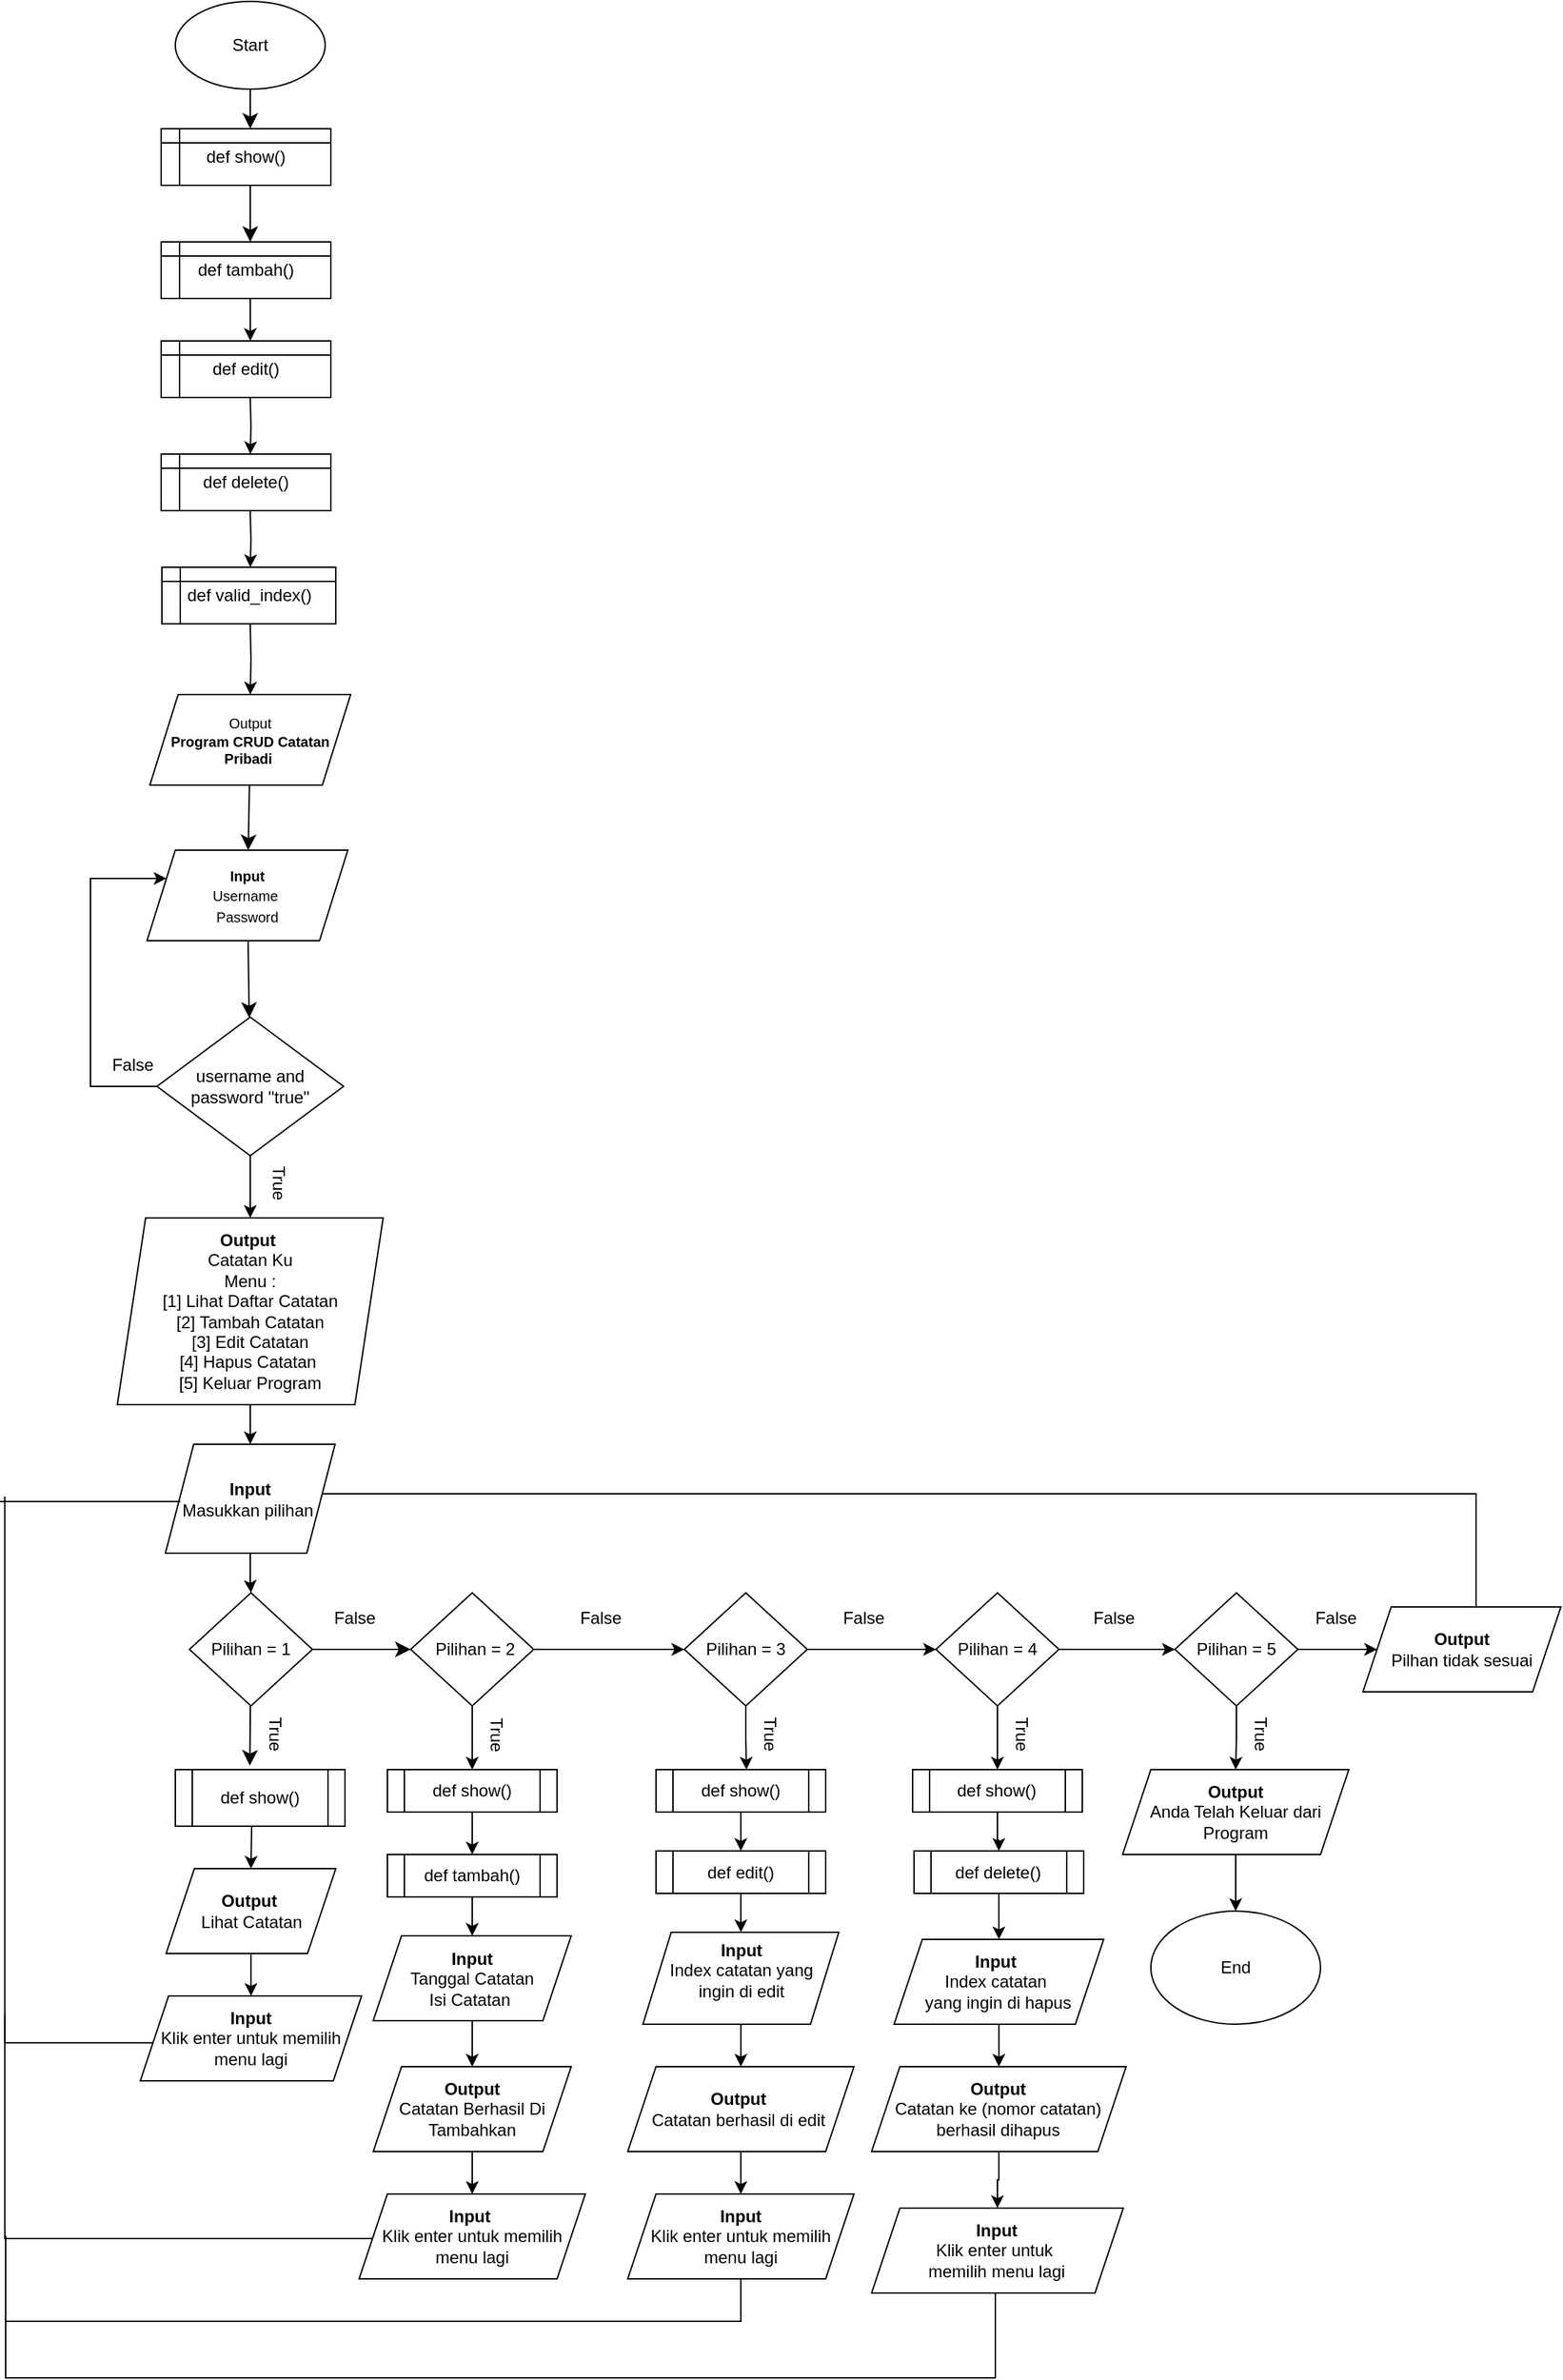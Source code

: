 <mxfile version="24.7.8">
  <diagram name="Halaman-1" id="aoqG2UJsjmu9qE-R1NFX">
    <mxGraphModel dx="1220" dy="1987" grid="1" gridSize="10" guides="1" tooltips="1" connect="1" arrows="1" fold="1" page="1" pageScale="1" pageWidth="827" pageHeight="1169" math="0" shadow="0">
      <root>
        <mxCell id="0" />
        <mxCell id="1" parent="0" />
        <mxCell id="QvUUkNCLXhxBll5FFId4-80" value="" style="shape=partialRectangle;whiteSpace=wrap;html=1;top=0;left=0;fillColor=none;" vertex="1" parent="1">
          <mxGeometry x="80" y="1060" width="700" height="100" as="geometry" />
        </mxCell>
        <mxCell id="QvUUkNCLXhxBll5FFId4-79" value="" style="shape=partialRectangle;whiteSpace=wrap;html=1;top=0;left=0;fillColor=none;" vertex="1" parent="1">
          <mxGeometry x="80" y="1060" width="520" height="60" as="geometry" />
        </mxCell>
        <mxCell id="QvUUkNCLXhxBll5FFId4-66" value="" style="shape=partialRectangle;whiteSpace=wrap;html=1;bottom=0;right=0;fillColor=none;rotation=-90;" vertex="1" parent="1">
          <mxGeometry x="-58.21" y="675.08" width="385.61" height="110.47" as="geometry" />
        </mxCell>
        <mxCell id="QvUUkNCLXhxBll5FFId4-76" value="" style="shape=partialRectangle;whiteSpace=wrap;html=1;top=0;left=0;fillColor=none;rotation=90;" vertex="1" parent="1">
          <mxGeometry x="131.59" y="850.93" width="158.42" height="262.81" as="geometry" />
        </mxCell>
        <mxCell id="QvUUkNCLXhxBll5FFId4-64" value="" style="shape=partialRectangle;whiteSpace=wrap;html=1;bottom=0;right=0;fillColor=none;rotation=90;" vertex="1" parent="1">
          <mxGeometry x="670" y="170" width="85" height="815" as="geometry" />
        </mxCell>
        <mxCell id="wc6qztgDE9MtCntjSy3h-3" value="" style="edgeStyle=none;curved=1;rounded=0;orthogonalLoop=1;jettySize=auto;html=1;fontSize=12;startSize=8;endSize=8;entryX=0.5;entryY=0;entryDx=0;entryDy=0;" parent="1" edge="1">
          <mxGeometry relative="1" as="geometry">
            <mxPoint x="253" y="-390" as="sourcePoint" />
            <mxPoint x="253" y="-350" as="targetPoint" />
          </mxGeometry>
        </mxCell>
        <mxCell id="wc6qztgDE9MtCntjSy3h-1" value="Start" style="ellipse;whiteSpace=wrap;html=1;" parent="1" vertex="1">
          <mxGeometry x="200" y="-520" width="106" height="62" as="geometry" />
        </mxCell>
        <mxCell id="wc6qztgDE9MtCntjSy3h-5" value="" style="edgeStyle=none;curved=1;rounded=0;orthogonalLoop=1;jettySize=auto;html=1;fontSize=12;startSize=8;endSize=8;" parent="1" source="wc6qztgDE9MtCntjSy3h-2" target="wc6qztgDE9MtCntjSy3h-4" edge="1">
          <mxGeometry relative="1" as="geometry" />
        </mxCell>
        <mxCell id="wc6qztgDE9MtCntjSy3h-2" value="&lt;font style=&quot;font-size: 10px;&quot;&gt;Output&lt;/font&gt;&lt;div style=&quot;font-size: 10px;&quot;&gt;&lt;b&gt;&lt;font style=&quot;font-size: 10px;&quot;&gt;Program CRUD Catatan Pribad&lt;/font&gt;&lt;span style=&quot;font-size: 10px;&quot;&gt;i&amp;nbsp;&lt;/span&gt;&lt;/b&gt;&lt;/div&gt;" style="shape=parallelogram;perimeter=parallelogramPerimeter;whiteSpace=wrap;html=1;fixedSize=1;" parent="1" vertex="1">
          <mxGeometry x="182" y="-30" width="142" height="64" as="geometry" />
        </mxCell>
        <mxCell id="wc6qztgDE9MtCntjSy3h-9" value="" style="edgeStyle=none;curved=1;rounded=0;orthogonalLoop=1;jettySize=auto;html=1;fontSize=12;startSize=8;endSize=8;" parent="1" source="wc6qztgDE9MtCntjSy3h-4" target="wc6qztgDE9MtCntjSy3h-8" edge="1">
          <mxGeometry relative="1" as="geometry" />
        </mxCell>
        <mxCell id="wc6qztgDE9MtCntjSy3h-4" value="&lt;span style=&quot;font-size: 10px;&quot;&gt;&lt;b&gt;Input&lt;/b&gt;&lt;/span&gt;&lt;br&gt;&lt;div&gt;&lt;span style=&quot;font-size: 10px;&quot;&gt;Username&amp;nbsp;&lt;/span&gt;&lt;/div&gt;&lt;div&gt;&lt;span style=&quot;font-size: 10px;&quot;&gt;Password&lt;/span&gt;&lt;/div&gt;" style="shape=parallelogram;perimeter=parallelogramPerimeter;whiteSpace=wrap;html=1;fixedSize=1;" parent="1" vertex="1">
          <mxGeometry x="180" y="80" width="142" height="64" as="geometry" />
        </mxCell>
        <mxCell id="OFa0QZV5chmp_ZGWXEVX-45" value="" style="edgeStyle=orthogonalEdgeStyle;rounded=0;orthogonalLoop=1;jettySize=auto;html=1;" parent="1" source="wc6qztgDE9MtCntjSy3h-8" target="wc6qztgDE9MtCntjSy3h-4" edge="1">
          <mxGeometry relative="1" as="geometry">
            <mxPoint x="120" y="100" as="targetPoint" />
            <Array as="points">
              <mxPoint x="140" y="247" />
              <mxPoint x="140" y="100" />
            </Array>
          </mxGeometry>
        </mxCell>
        <mxCell id="OFa0QZV5chmp_ZGWXEVX-47" value="" style="edgeStyle=orthogonalEdgeStyle;rounded=0;orthogonalLoop=1;jettySize=auto;html=1;" parent="1" source="wc6qztgDE9MtCntjSy3h-8" target="wc6qztgDE9MtCntjSy3h-15" edge="1">
          <mxGeometry relative="1" as="geometry" />
        </mxCell>
        <mxCell id="wc6qztgDE9MtCntjSy3h-8" value="username and password &quot;true&quot;" style="rhombus;whiteSpace=wrap;html=1;" parent="1" vertex="1">
          <mxGeometry x="187" y="198" width="132" height="98" as="geometry" />
        </mxCell>
        <mxCell id="OFa0QZV5chmp_ZGWXEVX-49" value="" style="edgeStyle=orthogonalEdgeStyle;rounded=0;orthogonalLoop=1;jettySize=auto;html=1;" parent="1" source="wc6qztgDE9MtCntjSy3h-15" target="OFa0QZV5chmp_ZGWXEVX-48" edge="1">
          <mxGeometry relative="1" as="geometry" />
        </mxCell>
        <mxCell id="wc6qztgDE9MtCntjSy3h-15" value="&lt;b&gt;Output&amp;nbsp;&lt;/b&gt;&lt;div&gt;Catatan Ku&lt;/div&gt;&lt;div&gt;Menu :&lt;/div&gt;&lt;div&gt;[1] Lihat Daftar Catatan&lt;/div&gt;&lt;div&gt;[2] Tambah Catatan&lt;/div&gt;&lt;div&gt;[3] Edit Catatan&lt;/div&gt;&lt;div&gt;[4] Hapus Catatan&amp;nbsp;&lt;/div&gt;&lt;div&gt;[5] Keluar Program&lt;/div&gt;" style="shape=parallelogram;perimeter=parallelogramPerimeter;whiteSpace=wrap;html=1;fixedSize=1;" parent="1" vertex="1">
          <mxGeometry x="159" y="340" width="188" height="132" as="geometry" />
        </mxCell>
        <mxCell id="wc6qztgDE9MtCntjSy3h-19" value="" style="edgeStyle=none;curved=1;rounded=0;orthogonalLoop=1;jettySize=auto;html=1;fontSize=12;startSize=8;endSize=8;entryX=0.439;entryY=-0.07;entryDx=0;entryDy=0;entryPerimeter=0;" parent="1" source="wc6qztgDE9MtCntjSy3h-16" target="QvUUkNCLXhxBll5FFId4-50" edge="1">
          <mxGeometry relative="1" as="geometry">
            <mxPoint x="253.5" y="710" as="targetPoint" />
          </mxGeometry>
        </mxCell>
        <mxCell id="wc6qztgDE9MtCntjSy3h-21" value="" style="edgeStyle=none;curved=1;rounded=0;orthogonalLoop=1;jettySize=auto;html=1;fontSize=12;startSize=8;endSize=8;" parent="1" source="wc6qztgDE9MtCntjSy3h-16" target="wc6qztgDE9MtCntjSy3h-20" edge="1">
          <mxGeometry relative="1" as="geometry" />
        </mxCell>
        <mxCell id="wc6qztgDE9MtCntjSy3h-16" value="Pilihan = 1" style="rhombus;whiteSpace=wrap;html=1;" parent="1" vertex="1">
          <mxGeometry x="210" y="605" width="87" height="80" as="geometry" />
        </mxCell>
        <mxCell id="FYlPLXtmQj6snUq1epLe-4" value="" style="edgeStyle=orthogonalEdgeStyle;rounded=0;orthogonalLoop=1;jettySize=auto;html=1;" parent="1" source="wc6qztgDE9MtCntjSy3h-18" target="FYlPLXtmQj6snUq1epLe-3" edge="1">
          <mxGeometry relative="1" as="geometry" />
        </mxCell>
        <mxCell id="wc6qztgDE9MtCntjSy3h-18" value="&lt;b&gt;Output&amp;nbsp;&lt;/b&gt;&lt;div&gt;Lihat Catatan&lt;/div&gt;" style="shape=parallelogram;perimeter=parallelogramPerimeter;whiteSpace=wrap;html=1;fixedSize=1;" parent="1" vertex="1">
          <mxGeometry x="193.5" y="800" width="120" height="60" as="geometry" />
        </mxCell>
        <mxCell id="OFa0QZV5chmp_ZGWXEVX-19" value="" style="edgeStyle=orthogonalEdgeStyle;rounded=0;orthogonalLoop=1;jettySize=auto;html=1;" parent="1" source="wc6qztgDE9MtCntjSy3h-20" target="OFa0QZV5chmp_ZGWXEVX-18" edge="1">
          <mxGeometry relative="1" as="geometry" />
        </mxCell>
        <mxCell id="QvUUkNCLXhxBll5FFId4-36" value="" style="edgeStyle=orthogonalEdgeStyle;rounded=0;orthogonalLoop=1;jettySize=auto;html=1;" edge="1" parent="1" source="OFa0QZV5chmp_ZGWXEVX-13" target="OFa0QZV5chmp_ZGWXEVX-15">
          <mxGeometry relative="1" as="geometry" />
        </mxCell>
        <mxCell id="OFa0QZV5chmp_ZGWXEVX-13" value="&lt;b&gt;Input&lt;/b&gt;&lt;div&gt;Tanggal Catatan&lt;/div&gt;&lt;div&gt;Isi Catatan&amp;nbsp;&lt;/div&gt;" style="shape=parallelogram;perimeter=parallelogramPerimeter;whiteSpace=wrap;html=1;fixedSize=1;" parent="1" vertex="1">
          <mxGeometry x="340" y="847.5" width="140" height="60" as="geometry" />
        </mxCell>
        <mxCell id="OFa0QZV5chmp_ZGWXEVX-32" value="" style="edgeStyle=orthogonalEdgeStyle;rounded=0;orthogonalLoop=1;jettySize=auto;html=1;" parent="1" source="OFa0QZV5chmp_ZGWXEVX-15" target="OFa0QZV5chmp_ZGWXEVX-31" edge="1">
          <mxGeometry relative="1" as="geometry" />
        </mxCell>
        <mxCell id="OFa0QZV5chmp_ZGWXEVX-15" value="&lt;b&gt;Output&lt;/b&gt;&lt;div&gt;Catatan Berhasil Di Tambahkan&lt;/div&gt;" style="shape=parallelogram;perimeter=parallelogramPerimeter;whiteSpace=wrap;html=1;fixedSize=1;" parent="1" vertex="1">
          <mxGeometry x="340" y="940" width="140" height="60" as="geometry" />
        </mxCell>
        <mxCell id="OFa0QZV5chmp_ZGWXEVX-26" value="" style="edgeStyle=orthogonalEdgeStyle;rounded=0;orthogonalLoop=1;jettySize=auto;html=1;" parent="1" source="OFa0QZV5chmp_ZGWXEVX-18" target="OFa0QZV5chmp_ZGWXEVX-25" edge="1">
          <mxGeometry relative="1" as="geometry" />
        </mxCell>
        <mxCell id="QvUUkNCLXhxBll5FFId4-87" value="" style="edgeStyle=orthogonalEdgeStyle;rounded=0;orthogonalLoop=1;jettySize=auto;html=1;entryX=0.533;entryY=0;entryDx=0;entryDy=0;entryPerimeter=0;" edge="1" parent="1" source="OFa0QZV5chmp_ZGWXEVX-18" target="QvUUkNCLXhxBll5FFId4-52">
          <mxGeometry relative="1" as="geometry">
            <mxPoint x="604" y="720" as="targetPoint" />
          </mxGeometry>
        </mxCell>
        <mxCell id="OFa0QZV5chmp_ZGWXEVX-18" value="Pilihan = 3" style="rhombus;whiteSpace=wrap;html=1;" parent="1" vertex="1">
          <mxGeometry x="560" y="605" width="87" height="80" as="geometry" />
        </mxCell>
        <mxCell id="FYlPLXtmQj6snUq1epLe-16" value="" style="edgeStyle=orthogonalEdgeStyle;rounded=0;orthogonalLoop=1;jettySize=auto;html=1;" parent="1" source="OFa0QZV5chmp_ZGWXEVX-20" target="OFa0QZV5chmp_ZGWXEVX-22" edge="1">
          <mxGeometry relative="1" as="geometry" />
        </mxCell>
        <mxCell id="OFa0QZV5chmp_ZGWXEVX-20" value="&lt;b style=&quot;&quot;&gt;&lt;font style=&quot;font-size: 12px;&quot;&gt;Input&lt;/font&gt;&lt;/b&gt;&lt;div style=&quot;&quot;&gt;&lt;font style=&quot;font-size: 12px;&quot;&gt;&lt;font style=&quot;font-size: 12px;&quot;&gt;&amp;nbsp;Index&amp;nbsp;&lt;/font&gt;&lt;span style=&quot;background-color: initial;&quot;&gt;catatan yang&amp;nbsp;&lt;/span&gt;&lt;/font&gt;&lt;/div&gt;&lt;div style=&quot;&quot;&gt;&lt;font style=&quot;font-size: 12px;&quot;&gt;ingin di edit&lt;/font&gt;&lt;/div&gt;&lt;div style=&quot;font-size: 10px;&quot;&gt;&lt;br&gt;&lt;/div&gt;" style="shape=parallelogram;perimeter=parallelogramPerimeter;whiteSpace=wrap;html=1;fixedSize=1;" parent="1" vertex="1">
          <mxGeometry x="530.75" y="845" width="138.5" height="65" as="geometry" />
        </mxCell>
        <mxCell id="OFa0QZV5chmp_ZGWXEVX-73" value="" style="edgeStyle=orthogonalEdgeStyle;rounded=0;orthogonalLoop=1;jettySize=auto;html=1;" parent="1" source="OFa0QZV5chmp_ZGWXEVX-22" target="OFa0QZV5chmp_ZGWXEVX-72" edge="1">
          <mxGeometry relative="1" as="geometry" />
        </mxCell>
        <mxCell id="OFa0QZV5chmp_ZGWXEVX-22" value="&lt;b&gt;Output&amp;nbsp;&lt;/b&gt;&lt;div&gt;Catatan berhasil di edit&amp;nbsp;&lt;/div&gt;" style="shape=parallelogram;perimeter=parallelogramPerimeter;whiteSpace=wrap;html=1;fixedSize=1;" parent="1" vertex="1">
          <mxGeometry x="520" y="940" width="160" height="60" as="geometry" />
        </mxCell>
        <mxCell id="OFa0QZV5chmp_ZGWXEVX-28" value="" style="edgeStyle=orthogonalEdgeStyle;rounded=0;orthogonalLoop=1;jettySize=auto;html=1;entryX=0.5;entryY=0;entryDx=0;entryDy=0;" parent="1" source="OFa0QZV5chmp_ZGWXEVX-25" target="QvUUkNCLXhxBll5FFId4-54" edge="1">
          <mxGeometry relative="1" as="geometry" />
        </mxCell>
        <mxCell id="OFa0QZV5chmp_ZGWXEVX-64" value="" style="edgeStyle=orthogonalEdgeStyle;rounded=0;orthogonalLoop=1;jettySize=auto;html=1;" parent="1" source="OFa0QZV5chmp_ZGWXEVX-25" target="OFa0QZV5chmp_ZGWXEVX-63" edge="1">
          <mxGeometry relative="1" as="geometry" />
        </mxCell>
        <mxCell id="OFa0QZV5chmp_ZGWXEVX-25" value="Pilihan = 4" style="rhombus;whiteSpace=wrap;html=1;" parent="1" vertex="1">
          <mxGeometry x="738" y="605" width="87" height="80" as="geometry" />
        </mxCell>
        <mxCell id="FYlPLXtmQj6snUq1epLe-18" value="" style="edgeStyle=orthogonalEdgeStyle;rounded=0;orthogonalLoop=1;jettySize=auto;html=1;" parent="1" source="OFa0QZV5chmp_ZGWXEVX-27" target="OFa0QZV5chmp_ZGWXEVX-29" edge="1">
          <mxGeometry relative="1" as="geometry" />
        </mxCell>
        <mxCell id="OFa0QZV5chmp_ZGWXEVX-27" value="&lt;b&gt;Input&amp;nbsp;&lt;/b&gt;&lt;div&gt;Index catatan&amp;nbsp;&lt;/div&gt;&lt;div&gt;yang ingin di hapus&lt;/div&gt;" style="shape=parallelogram;perimeter=parallelogramPerimeter;whiteSpace=wrap;html=1;fixedSize=1;" parent="1" vertex="1">
          <mxGeometry x="708.37" y="850" width="148.25" height="60" as="geometry" />
        </mxCell>
        <mxCell id="FYlPLXtmQj6snUq1epLe-19" value="" style="edgeStyle=orthogonalEdgeStyle;rounded=0;orthogonalLoop=1;jettySize=auto;html=1;" parent="1" source="OFa0QZV5chmp_ZGWXEVX-29" target="OFa0QZV5chmp_ZGWXEVX-76" edge="1">
          <mxGeometry relative="1" as="geometry" />
        </mxCell>
        <mxCell id="OFa0QZV5chmp_ZGWXEVX-29" value="&lt;b&gt;Output&lt;/b&gt;&lt;div&gt;Catatan ke (nomor catatan) berhasil dihapus&lt;/div&gt;" style="shape=parallelogram;perimeter=parallelogramPerimeter;whiteSpace=wrap;html=1;fixedSize=1;" parent="1" vertex="1">
          <mxGeometry x="692.49" y="940" width="180" height="60" as="geometry" />
        </mxCell>
        <mxCell id="OFa0QZV5chmp_ZGWXEVX-31" value="&lt;b&gt;Input&amp;nbsp;&lt;/b&gt;&lt;div&gt;Klik enter untuk memilih menu lagi&lt;/div&gt;" style="shape=parallelogram;perimeter=parallelogramPerimeter;whiteSpace=wrap;html=1;fixedSize=1;" parent="1" vertex="1">
          <mxGeometry x="330" y="1030" width="160" height="60" as="geometry" />
        </mxCell>
        <mxCell id="OFa0QZV5chmp_ZGWXEVX-50" value="" style="edgeStyle=orthogonalEdgeStyle;rounded=0;orthogonalLoop=1;jettySize=auto;html=1;" parent="1" source="OFa0QZV5chmp_ZGWXEVX-48" target="wc6qztgDE9MtCntjSy3h-16" edge="1">
          <mxGeometry relative="1" as="geometry" />
        </mxCell>
        <mxCell id="OFa0QZV5chmp_ZGWXEVX-48" value="&lt;b&gt;Input&lt;/b&gt;&lt;div&gt;Masukkan pilihan&amp;nbsp;&lt;/div&gt;" style="shape=parallelogram;perimeter=parallelogramPerimeter;whiteSpace=wrap;html=1;fixedSize=1;" parent="1" vertex="1">
          <mxGeometry x="193" y="500" width="120" height="77" as="geometry" />
        </mxCell>
        <mxCell id="OFa0QZV5chmp_ZGWXEVX-66" value="" style="edgeStyle=orthogonalEdgeStyle;rounded=0;orthogonalLoop=1;jettySize=auto;html=1;" parent="1" source="OFa0QZV5chmp_ZGWXEVX-63" target="OFa0QZV5chmp_ZGWXEVX-65" edge="1">
          <mxGeometry relative="1" as="geometry" />
        </mxCell>
        <mxCell id="OFa0QZV5chmp_ZGWXEVX-83" value="" style="edgeStyle=orthogonalEdgeStyle;rounded=0;orthogonalLoop=1;jettySize=auto;html=1;" parent="1" source="OFa0QZV5chmp_ZGWXEVX-63" edge="1">
          <mxGeometry relative="1" as="geometry">
            <mxPoint x="1050" y="645" as="targetPoint" />
          </mxGeometry>
        </mxCell>
        <mxCell id="OFa0QZV5chmp_ZGWXEVX-63" value="Pilihan = 5" style="rhombus;whiteSpace=wrap;html=1;" parent="1" vertex="1">
          <mxGeometry x="907" y="605" width="87" height="80" as="geometry" />
        </mxCell>
        <mxCell id="sX42V4_6nj7cVVWGtTFy-5" value="" style="edgeStyle=orthogonalEdgeStyle;rounded=0;orthogonalLoop=1;jettySize=auto;html=1;" parent="1" source="OFa0QZV5chmp_ZGWXEVX-65" target="sX42V4_6nj7cVVWGtTFy-4" edge="1">
          <mxGeometry relative="1" as="geometry" />
        </mxCell>
        <mxCell id="OFa0QZV5chmp_ZGWXEVX-65" value="&lt;b&gt;Output&lt;/b&gt;&lt;div&gt;Anda Telah Keluar dari Program&lt;/div&gt;" style="shape=parallelogram;perimeter=parallelogramPerimeter;whiteSpace=wrap;html=1;fixedSize=1;" parent="1" vertex="1">
          <mxGeometry x="870" y="730" width="160" height="60" as="geometry" />
        </mxCell>
        <mxCell id="OFa0QZV5chmp_ZGWXEVX-72" value="&lt;b&gt;Input&lt;/b&gt;&lt;br&gt;&lt;div&gt;Klik enter untuk memilih menu lagi&lt;/div&gt;" style="shape=parallelogram;perimeter=parallelogramPerimeter;whiteSpace=wrap;html=1;fixedSize=1;" parent="1" vertex="1">
          <mxGeometry x="520" y="1030" width="160" height="60" as="geometry" />
        </mxCell>
        <mxCell id="OFa0QZV5chmp_ZGWXEVX-76" value="&lt;b&gt;Input&lt;/b&gt;&lt;div&gt;Klik enter untuk&amp;nbsp;&lt;/div&gt;&lt;div&gt;memilih menu lagi&lt;/div&gt;" style="shape=parallelogram;perimeter=parallelogramPerimeter;whiteSpace=wrap;html=1;fixedSize=1;" parent="1" vertex="1">
          <mxGeometry x="692.49" y="1040" width="178" height="60" as="geometry" />
        </mxCell>
        <mxCell id="FYlPLXtmQj6snUq1epLe-2" value="False" style="text;html=1;align=center;verticalAlign=middle;whiteSpace=wrap;rounded=0;" parent="1" vertex="1">
          <mxGeometry x="140" y="217" width="60" height="30" as="geometry" />
        </mxCell>
        <mxCell id="FYlPLXtmQj6snUq1epLe-3" value="&lt;b&gt;Input&lt;/b&gt;&lt;div&gt;Klik enter untuk memilih menu lagi&lt;/div&gt;" style="shape=parallelogram;perimeter=parallelogramPerimeter;whiteSpace=wrap;html=1;fixedSize=1;" parent="1" vertex="1">
          <mxGeometry x="175.25" y="890" width="156.5" height="60" as="geometry" />
        </mxCell>
        <mxCell id="QvUUkNCLXhxBll5FFId4-90" value="" style="edgeStyle=orthogonalEdgeStyle;rounded=0;orthogonalLoop=1;jettySize=auto;html=1;entryX=0.5;entryY=0;entryDx=0;entryDy=0;" edge="1" parent="1" source="wc6qztgDE9MtCntjSy3h-20" target="QvUUkNCLXhxBll5FFId4-51">
          <mxGeometry relative="1" as="geometry" />
        </mxCell>
        <mxCell id="wc6qztgDE9MtCntjSy3h-20" value="&amp;nbsp;Pilihan = 2" style="rhombus;whiteSpace=wrap;html=1;" parent="1" vertex="1">
          <mxGeometry x="366.5" y="605" width="87" height="80" as="geometry" />
        </mxCell>
        <mxCell id="FYlPLXtmQj6snUq1epLe-25" value="True" style="text;html=1;align=center;verticalAlign=middle;whiteSpace=wrap;rounded=0;rotation=90;" parent="1" vertex="1">
          <mxGeometry x="941" y="700" width="53" height="10" as="geometry" />
        </mxCell>
        <mxCell id="FYlPLXtmQj6snUq1epLe-26" value="False" style="text;html=1;align=center;verticalAlign=middle;whiteSpace=wrap;rounded=0;rotation=0;" parent="1" vertex="1">
          <mxGeometry x="299.5" y="615" width="54" height="15" as="geometry" />
        </mxCell>
        <mxCell id="FYlPLXtmQj6snUq1epLe-29" value="False" style="text;html=1;align=center;verticalAlign=middle;whiteSpace=wrap;rounded=0;rotation=0;" parent="1" vertex="1">
          <mxGeometry x="473.5" y="615" width="54" height="15" as="geometry" />
        </mxCell>
        <mxCell id="FYlPLXtmQj6snUq1epLe-30" value="False" style="text;html=1;align=center;verticalAlign=middle;whiteSpace=wrap;rounded=0;rotation=0;" parent="1" vertex="1">
          <mxGeometry x="660" y="615" width="54" height="15" as="geometry" />
        </mxCell>
        <mxCell id="FYlPLXtmQj6snUq1epLe-31" value="False" style="text;html=1;align=center;verticalAlign=middle;whiteSpace=wrap;rounded=0;rotation=0;" parent="1" vertex="1">
          <mxGeometry x="836.5" y="615" width="54" height="15" as="geometry" />
        </mxCell>
        <mxCell id="FYlPLXtmQj6snUq1epLe-32" value="False" style="text;html=1;align=center;verticalAlign=middle;whiteSpace=wrap;rounded=0;rotation=0;" parent="1" vertex="1">
          <mxGeometry x="994" y="615" width="54" height="15" as="geometry" />
        </mxCell>
        <mxCell id="FYlPLXtmQj6snUq1epLe-33" value="True" style="text;html=1;align=center;verticalAlign=middle;whiteSpace=wrap;rounded=0;rotation=90;" parent="1" vertex="1">
          <mxGeometry x="246.5" y="310" width="53" height="10" as="geometry" />
        </mxCell>
        <mxCell id="sX42V4_6nj7cVVWGtTFy-4" value="End" style="ellipse;whiteSpace=wrap;html=1;" parent="1" vertex="1">
          <mxGeometry x="890" y="830" width="120" height="80" as="geometry" />
        </mxCell>
        <mxCell id="QvUUkNCLXhxBll5FFId4-2" value="" style="edgeStyle=none;curved=1;rounded=0;orthogonalLoop=1;jettySize=auto;html=1;fontSize=12;startSize=8;endSize=8;" edge="1" parent="1" source="wc6qztgDE9MtCntjSy3h-1">
          <mxGeometry relative="1" as="geometry">
            <mxPoint x="253" y="-458" as="sourcePoint" />
            <mxPoint x="253" y="-430" as="targetPoint" />
          </mxGeometry>
        </mxCell>
        <mxCell id="QvUUkNCLXhxBll5FFId4-6" value="" style="edgeStyle=orthogonalEdgeStyle;rounded=0;orthogonalLoop=1;jettySize=auto;html=1;" edge="1" parent="1">
          <mxGeometry relative="1" as="geometry">
            <mxPoint x="253.029" y="-310" as="sourcePoint" />
            <mxPoint x="253.029" y="-280" as="targetPoint" />
          </mxGeometry>
        </mxCell>
        <mxCell id="QvUUkNCLXhxBll5FFId4-8" value="" style="edgeStyle=orthogonalEdgeStyle;rounded=0;orthogonalLoop=1;jettySize=auto;html=1;" edge="1" parent="1">
          <mxGeometry relative="1" as="geometry">
            <mxPoint x="253" y="-240" as="sourcePoint" />
            <mxPoint x="253.029" y="-200" as="targetPoint" />
          </mxGeometry>
        </mxCell>
        <mxCell id="QvUUkNCLXhxBll5FFId4-10" value="" style="edgeStyle=orthogonalEdgeStyle;rounded=0;orthogonalLoop=1;jettySize=auto;html=1;" edge="1" parent="1">
          <mxGeometry relative="1" as="geometry">
            <mxPoint x="253" y="-160" as="sourcePoint" />
            <mxPoint x="253.029" y="-120" as="targetPoint" />
          </mxGeometry>
        </mxCell>
        <mxCell id="QvUUkNCLXhxBll5FFId4-11" value="" style="edgeStyle=orthogonalEdgeStyle;rounded=0;orthogonalLoop=1;jettySize=auto;html=1;" edge="1" parent="1" target="wc6qztgDE9MtCntjSy3h-2">
          <mxGeometry relative="1" as="geometry">
            <mxPoint x="253" y="-80" as="sourcePoint" />
          </mxGeometry>
        </mxCell>
        <mxCell id="QvUUkNCLXhxBll5FFId4-29" value="" style="edgeStyle=orthogonalEdgeStyle;rounded=0;orthogonalLoop=1;jettySize=auto;html=1;" edge="1" parent="1" target="wc6qztgDE9MtCntjSy3h-18">
          <mxGeometry relative="1" as="geometry">
            <mxPoint x="253.5" y="740" as="sourcePoint" />
          </mxGeometry>
        </mxCell>
        <mxCell id="QvUUkNCLXhxBll5FFId4-45" value="def show()" style="shape=internalStorage;whiteSpace=wrap;html=1;backgroundOutline=1;dx=13;dy=10;" vertex="1" parent="1">
          <mxGeometry x="190" y="-430" width="120" height="40" as="geometry" />
        </mxCell>
        <mxCell id="QvUUkNCLXhxBll5FFId4-46" value="def tambah()" style="shape=internalStorage;whiteSpace=wrap;html=1;backgroundOutline=1;dx=13;dy=10;" vertex="1" parent="1">
          <mxGeometry x="190" y="-350" width="120" height="40" as="geometry" />
        </mxCell>
        <mxCell id="QvUUkNCLXhxBll5FFId4-47" value="def edit()" style="shape=internalStorage;whiteSpace=wrap;html=1;backgroundOutline=1;dx=13;dy=10;" vertex="1" parent="1">
          <mxGeometry x="190" y="-280" width="120" height="40" as="geometry" />
        </mxCell>
        <mxCell id="QvUUkNCLXhxBll5FFId4-48" value="def delete()" style="shape=internalStorage;whiteSpace=wrap;html=1;backgroundOutline=1;dx=13;dy=10;" vertex="1" parent="1">
          <mxGeometry x="190" y="-200" width="120" height="40" as="geometry" />
        </mxCell>
        <mxCell id="QvUUkNCLXhxBll5FFId4-49" value="def valid_index()" style="shape=internalStorage;whiteSpace=wrap;html=1;backgroundOutline=1;dx=13;dy=10;" vertex="1" parent="1">
          <mxGeometry x="190.5" y="-120" width="123" height="40" as="geometry" />
        </mxCell>
        <mxCell id="QvUUkNCLXhxBll5FFId4-50" value="def show()" style="shape=process;whiteSpace=wrap;html=1;backgroundOutline=1;" vertex="1" parent="1">
          <mxGeometry x="200" y="730" width="120" height="40" as="geometry" />
        </mxCell>
        <mxCell id="QvUUkNCLXhxBll5FFId4-91" value="" style="edgeStyle=orthogonalEdgeStyle;rounded=0;orthogonalLoop=1;jettySize=auto;html=1;" edge="1" parent="1" source="QvUUkNCLXhxBll5FFId4-51" target="QvUUkNCLXhxBll5FFId4-62">
          <mxGeometry relative="1" as="geometry" />
        </mxCell>
        <mxCell id="QvUUkNCLXhxBll5FFId4-51" value="def show()" style="shape=process;whiteSpace=wrap;html=1;backgroundOutline=1;" vertex="1" parent="1">
          <mxGeometry x="350" y="730" width="120" height="30" as="geometry" />
        </mxCell>
        <mxCell id="QvUUkNCLXhxBll5FFId4-60" value="" style="edgeStyle=orthogonalEdgeStyle;rounded=0;orthogonalLoop=1;jettySize=auto;html=1;" edge="1" parent="1" source="QvUUkNCLXhxBll5FFId4-52" target="QvUUkNCLXhxBll5FFId4-59">
          <mxGeometry relative="1" as="geometry" />
        </mxCell>
        <mxCell id="QvUUkNCLXhxBll5FFId4-52" value="def show()" style="shape=process;whiteSpace=wrap;html=1;backgroundOutline=1;" vertex="1" parent="1">
          <mxGeometry x="540" y="730" width="120" height="30" as="geometry" />
        </mxCell>
        <mxCell id="QvUUkNCLXhxBll5FFId4-82" value="" style="edgeStyle=orthogonalEdgeStyle;rounded=0;orthogonalLoop=1;jettySize=auto;html=1;" edge="1" parent="1" source="QvUUkNCLXhxBll5FFId4-54" target="QvUUkNCLXhxBll5FFId4-57">
          <mxGeometry relative="1" as="geometry" />
        </mxCell>
        <mxCell id="QvUUkNCLXhxBll5FFId4-54" value="def show()" style="shape=process;whiteSpace=wrap;html=1;backgroundOutline=1;" vertex="1" parent="1">
          <mxGeometry x="721.49" y="730" width="120" height="30" as="geometry" />
        </mxCell>
        <mxCell id="QvUUkNCLXhxBll5FFId4-58" value="" style="edgeStyle=orthogonalEdgeStyle;rounded=0;orthogonalLoop=1;jettySize=auto;html=1;" edge="1" parent="1" source="QvUUkNCLXhxBll5FFId4-57" target="OFa0QZV5chmp_ZGWXEVX-27">
          <mxGeometry relative="1" as="geometry" />
        </mxCell>
        <mxCell id="QvUUkNCLXhxBll5FFId4-57" value="def delete()" style="shape=process;whiteSpace=wrap;html=1;backgroundOutline=1;" vertex="1" parent="1">
          <mxGeometry x="722.49" y="787.5" width="120" height="30" as="geometry" />
        </mxCell>
        <mxCell id="QvUUkNCLXhxBll5FFId4-61" value="" style="edgeStyle=orthogonalEdgeStyle;rounded=0;orthogonalLoop=1;jettySize=auto;html=1;" edge="1" parent="1" source="QvUUkNCLXhxBll5FFId4-59" target="OFa0QZV5chmp_ZGWXEVX-20">
          <mxGeometry relative="1" as="geometry" />
        </mxCell>
        <mxCell id="QvUUkNCLXhxBll5FFId4-59" value="def edit()" style="shape=process;whiteSpace=wrap;html=1;backgroundOutline=1;" vertex="1" parent="1">
          <mxGeometry x="540" y="787.5" width="120" height="30" as="geometry" />
        </mxCell>
        <mxCell id="QvUUkNCLXhxBll5FFId4-92" value="" style="edgeStyle=orthogonalEdgeStyle;rounded=0;orthogonalLoop=1;jettySize=auto;html=1;" edge="1" parent="1" source="QvUUkNCLXhxBll5FFId4-62" target="OFa0QZV5chmp_ZGWXEVX-13">
          <mxGeometry relative="1" as="geometry" />
        </mxCell>
        <mxCell id="QvUUkNCLXhxBll5FFId4-62" value="def tambah()" style="shape=process;whiteSpace=wrap;html=1;backgroundOutline=1;" vertex="1" parent="1">
          <mxGeometry x="350" y="790" width="120" height="30" as="geometry" />
        </mxCell>
        <mxCell id="QvUUkNCLXhxBll5FFId4-63" value="&lt;b&gt;Output&lt;/b&gt;&lt;div&gt;Pilhan tidak sesuai&lt;/div&gt;" style="shape=parallelogram;perimeter=parallelogramPerimeter;whiteSpace=wrap;html=1;fixedSize=1;" vertex="1" parent="1">
          <mxGeometry x="1040" y="615" width="140" height="60" as="geometry" />
        </mxCell>
        <mxCell id="QvUUkNCLXhxBll5FFId4-67" value="" style="shape=partialRectangle;whiteSpace=wrap;html=1;right=0;top=0;bottom=0;fillColor=none;routingCenterX=-0.5;rotation=90;" vertex="1" parent="1">
          <mxGeometry x="80" y="537" width="119.5" height="126.5" as="geometry" />
        </mxCell>
        <mxCell id="QvUUkNCLXhxBll5FFId4-78" value="" style="shape=partialRectangle;whiteSpace=wrap;html=1;right=0;top=0;bottom=0;fillColor=none;routingCenterX=-0.5;" vertex="1" parent="1">
          <mxGeometry x="80" y="1060" width="120" height="60" as="geometry" />
        </mxCell>
        <mxCell id="QvUUkNCLXhxBll5FFId4-81" value="" style="shape=partialRectangle;whiteSpace=wrap;html=1;right=0;top=0;bottom=0;fillColor=none;routingCenterX=-0.5;" vertex="1" parent="1">
          <mxGeometry x="80" y="1100" width="120" height="60" as="geometry" />
        </mxCell>
        <mxCell id="QvUUkNCLXhxBll5FFId4-83" value="True" style="text;html=1;align=center;verticalAlign=middle;whiteSpace=wrap;rounded=0;rotation=90;" vertex="1" parent="1">
          <mxGeometry x="772" y="700" width="53" height="10" as="geometry" />
        </mxCell>
        <mxCell id="QvUUkNCLXhxBll5FFId4-89" value="True" style="text;html=1;align=center;verticalAlign=middle;whiteSpace=wrap;rounded=0;rotation=90;" vertex="1" parent="1">
          <mxGeometry x="594" y="700" width="53" height="10" as="geometry" />
        </mxCell>
        <mxCell id="QvUUkNCLXhxBll5FFId4-93" value="True" style="text;html=1;align=center;verticalAlign=middle;whiteSpace=wrap;rounded=0;rotation=90;" vertex="1" parent="1">
          <mxGeometry x="400.5" y="700" width="53" height="10" as="geometry" />
        </mxCell>
        <mxCell id="QvUUkNCLXhxBll5FFId4-94" value="True" style="text;html=1;align=center;verticalAlign=middle;whiteSpace=wrap;rounded=0;rotation=90;" vertex="1" parent="1">
          <mxGeometry x="244" y="700" width="53" height="10" as="geometry" />
        </mxCell>
      </root>
    </mxGraphModel>
  </diagram>
</mxfile>
